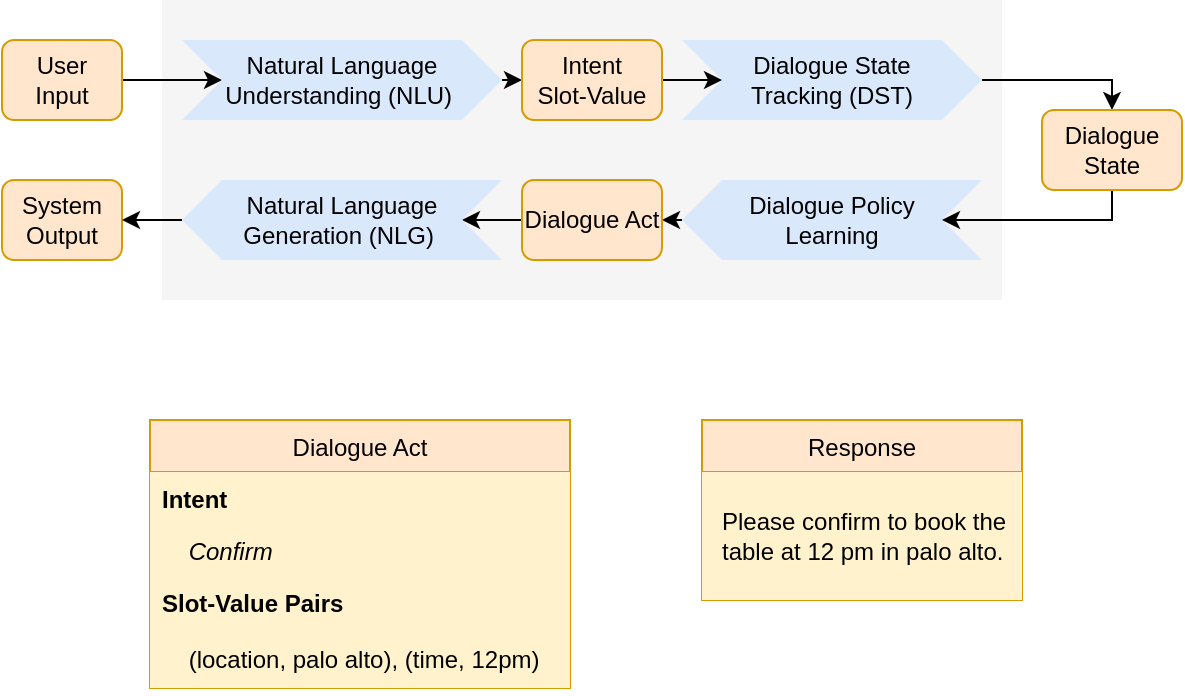 <mxfile version="14.7.2" type="google"><diagram id="C5RBs43oDa-KdzZeNtuy" name="Page-1"><mxGraphModel dx="946" dy="591" grid="1" gridSize="10" guides="1" tooltips="1" connect="1" arrows="1" fold="1" page="1" pageScale="1" pageWidth="827" pageHeight="1169" math="0" shadow="0"><root><mxCell id="WIyWlLk6GJQsqaUBKTNV-0"/><mxCell id="WIyWlLk6GJQsqaUBKTNV-1" parent="WIyWlLk6GJQsqaUBKTNV-0"/><mxCell id="9Gi07HNb7cFj8nbQGbVd-7" value="" style="rounded=0;whiteSpace=wrap;html=1;fillColor=#f5f5f5;fontColor=#333333;strokeColor=none;" vertex="1" parent="WIyWlLk6GJQsqaUBKTNV-1"><mxGeometry x="210" y="190" width="420" height="150" as="geometry"/></mxCell><mxCell id="9Gi07HNb7cFj8nbQGbVd-14" style="edgeStyle=orthogonalEdgeStyle;rounded=0;orthogonalLoop=1;jettySize=auto;html=1;exitX=1;exitY=0.5;exitDx=0;exitDy=0;" edge="1" parent="WIyWlLk6GJQsqaUBKTNV-1" source="WIyWlLk6GJQsqaUBKTNV-3" target="9Gi07HNb7cFj8nbQGbVd-0"><mxGeometry relative="1" as="geometry"/></mxCell><mxCell id="WIyWlLk6GJQsqaUBKTNV-3" value="User &lt;br&gt;Input" style="rounded=1;whiteSpace=wrap;html=1;fontSize=12;glass=0;strokeWidth=1;shadow=0;fillColor=#ffe6cc;strokeColor=#d79b00;" parent="WIyWlLk6GJQsqaUBKTNV-1" vertex="1"><mxGeometry x="130" y="210" width="60" height="40" as="geometry"/></mxCell><mxCell id="WIyWlLk6GJQsqaUBKTNV-11" value="System Output" style="rounded=1;whiteSpace=wrap;html=1;fontSize=12;glass=0;strokeWidth=1;shadow=0;fillColor=#ffe6cc;strokeColor=#d79b00;" parent="WIyWlLk6GJQsqaUBKTNV-1" vertex="1"><mxGeometry x="130" y="280" width="60" height="40" as="geometry"/></mxCell><mxCell id="9Gi07HNb7cFj8nbQGbVd-15" style="edgeStyle=orthogonalEdgeStyle;rounded=0;orthogonalLoop=1;jettySize=auto;html=1;exitX=1;exitY=0.5;exitDx=0;exitDy=0;entryX=0;entryY=0.5;entryDx=0;entryDy=0;" edge="1" parent="WIyWlLk6GJQsqaUBKTNV-1" source="9Gi07HNb7cFj8nbQGbVd-0" target="9Gi07HNb7cFj8nbQGbVd-2"><mxGeometry relative="1" as="geometry"/></mxCell><mxCell id="9Gi07HNb7cFj8nbQGbVd-0" value="Natural Language Understanding (NLU)&amp;nbsp;" style="shape=step;perimeter=stepPerimeter;whiteSpace=wrap;html=1;fixedSize=1;fillColor=#dae8fc;strokeColor=none;" vertex="1" parent="WIyWlLk6GJQsqaUBKTNV-1"><mxGeometry x="220" y="210" width="160" height="40" as="geometry"/></mxCell><mxCell id="9Gi07HNb7cFj8nbQGbVd-12" style="edgeStyle=orthogonalEdgeStyle;rounded=0;orthogonalLoop=1;jettySize=auto;html=1;exitX=1;exitY=0.5;exitDx=0;exitDy=0;entryX=0.5;entryY=0;entryDx=0;entryDy=0;" edge="1" parent="WIyWlLk6GJQsqaUBKTNV-1" source="9Gi07HNb7cFj8nbQGbVd-1" target="9Gi07HNb7cFj8nbQGbVd-10"><mxGeometry relative="1" as="geometry"><Array as="points"><mxPoint x="685" y="230"/></Array></mxGeometry></mxCell><mxCell id="9Gi07HNb7cFj8nbQGbVd-1" value="Dialogue State &lt;br&gt;Tracking (DST)" style="shape=step;perimeter=stepPerimeter;whiteSpace=wrap;html=1;fixedSize=1;fillColor=#dae8fc;strokeColor=none;" vertex="1" parent="WIyWlLk6GJQsqaUBKTNV-1"><mxGeometry x="470" y="210" width="150" height="40" as="geometry"/></mxCell><mxCell id="9Gi07HNb7cFj8nbQGbVd-16" style="edgeStyle=orthogonalEdgeStyle;rounded=0;orthogonalLoop=1;jettySize=auto;html=1;exitX=1;exitY=0.5;exitDx=0;exitDy=0;entryX=0;entryY=0.5;entryDx=0;entryDy=0;" edge="1" parent="WIyWlLk6GJQsqaUBKTNV-1" source="9Gi07HNb7cFj8nbQGbVd-2" target="9Gi07HNb7cFj8nbQGbVd-1"><mxGeometry relative="1" as="geometry"/></mxCell><mxCell id="9Gi07HNb7cFj8nbQGbVd-2" value="Intent&lt;br&gt;Slot-Value" style="rounded=1;whiteSpace=wrap;html=1;fontSize=12;glass=0;strokeWidth=1;shadow=0;fillColor=#ffe6cc;strokeColor=#d79b00;" vertex="1" parent="WIyWlLk6GJQsqaUBKTNV-1"><mxGeometry x="390" y="210" width="70" height="40" as="geometry"/></mxCell><mxCell id="9Gi07HNb7cFj8nbQGbVd-17" style="edgeStyle=orthogonalEdgeStyle;rounded=0;orthogonalLoop=1;jettySize=auto;html=1;exitX=1;exitY=0.5;exitDx=0;exitDy=0;entryX=1;entryY=0.5;entryDx=0;entryDy=0;" edge="1" parent="WIyWlLk6GJQsqaUBKTNV-1" source="9Gi07HNb7cFj8nbQGbVd-3" target="9Gi07HNb7cFj8nbQGbVd-4"><mxGeometry relative="1" as="geometry"/></mxCell><mxCell id="9Gi07HNb7cFj8nbQGbVd-3" value="Dialogue Policy &lt;br&gt;Learning" style="shape=step;perimeter=stepPerimeter;whiteSpace=wrap;html=1;fixedSize=1;direction=west;fillColor=#dae8fc;strokeColor=none;" vertex="1" parent="WIyWlLk6GJQsqaUBKTNV-1"><mxGeometry x="470" y="280" width="150" height="40" as="geometry"/></mxCell><mxCell id="9Gi07HNb7cFj8nbQGbVd-18" style="edgeStyle=orthogonalEdgeStyle;rounded=0;orthogonalLoop=1;jettySize=auto;html=1;exitX=0;exitY=0.5;exitDx=0;exitDy=0;entryX=0;entryY=0.5;entryDx=0;entryDy=0;" edge="1" parent="WIyWlLk6GJQsqaUBKTNV-1" source="9Gi07HNb7cFj8nbQGbVd-4" target="9Gi07HNb7cFj8nbQGbVd-5"><mxGeometry relative="1" as="geometry"/></mxCell><mxCell id="9Gi07HNb7cFj8nbQGbVd-4" value="Dialogue Act" style="rounded=1;whiteSpace=wrap;html=1;fontSize=12;glass=0;strokeWidth=1;shadow=0;fillColor=#ffe6cc;strokeColor=#d79b00;" vertex="1" parent="WIyWlLk6GJQsqaUBKTNV-1"><mxGeometry x="390" y="280" width="70" height="40" as="geometry"/></mxCell><mxCell id="9Gi07HNb7cFj8nbQGbVd-19" style="edgeStyle=orthogonalEdgeStyle;rounded=0;orthogonalLoop=1;jettySize=auto;html=1;exitX=1;exitY=0.5;exitDx=0;exitDy=0;entryX=1;entryY=0.5;entryDx=0;entryDy=0;" edge="1" parent="WIyWlLk6GJQsqaUBKTNV-1" source="9Gi07HNb7cFj8nbQGbVd-5" target="WIyWlLk6GJQsqaUBKTNV-11"><mxGeometry relative="1" as="geometry"/></mxCell><mxCell id="9Gi07HNb7cFj8nbQGbVd-5" value="Natural Language &lt;br&gt;Generation (NLG)&amp;nbsp;" style="shape=step;perimeter=stepPerimeter;whiteSpace=wrap;html=1;fixedSize=1;direction=west;fillColor=#dae8fc;strokeColor=none;" vertex="1" parent="WIyWlLk6GJQsqaUBKTNV-1"><mxGeometry x="220" y="280" width="160" height="40" as="geometry"/></mxCell><mxCell id="9Gi07HNb7cFj8nbQGbVd-13" style="edgeStyle=orthogonalEdgeStyle;rounded=0;orthogonalLoop=1;jettySize=auto;html=1;exitX=0.5;exitY=1;exitDx=0;exitDy=0;entryX=0;entryY=0.5;entryDx=0;entryDy=0;" edge="1" parent="WIyWlLk6GJQsqaUBKTNV-1" source="9Gi07HNb7cFj8nbQGbVd-10" target="9Gi07HNb7cFj8nbQGbVd-3"><mxGeometry relative="1" as="geometry"><Array as="points"><mxPoint x="685" y="300"/></Array></mxGeometry></mxCell><mxCell id="9Gi07HNb7cFj8nbQGbVd-10" value="Dialogue State" style="rounded=1;whiteSpace=wrap;html=1;fontSize=12;glass=0;strokeWidth=1;shadow=0;fillColor=#ffe6cc;strokeColor=#d79b00;" vertex="1" parent="WIyWlLk6GJQsqaUBKTNV-1"><mxGeometry x="650" y="245" width="70" height="40" as="geometry"/></mxCell><mxCell id="9Gi07HNb7cFj8nbQGbVd-20" value="Dialogue Act" style="swimlane;fontStyle=0;childLayout=stackLayout;horizontal=1;startSize=26;horizontalStack=0;resizeParent=1;resizeParentMax=0;resizeLast=0;collapsible=1;marginBottom=0;fillColor=#ffe6cc;strokeColor=#d79b00;" vertex="1" parent="WIyWlLk6GJQsqaUBKTNV-1"><mxGeometry x="204" y="400" width="210" height="134" as="geometry"/></mxCell><mxCell id="9Gi07HNb7cFj8nbQGbVd-21" value="Intent" style="text;fillColor=#fff2cc;align=left;verticalAlign=top;spacingLeft=4;spacingRight=4;overflow=hidden;rotatable=0;points=[[0,0.5],[1,0.5]];portConstraint=eastwest;fontStyle=1" vertex="1" parent="9Gi07HNb7cFj8nbQGbVd-20"><mxGeometry y="26" width="210" height="26" as="geometry"/></mxCell><mxCell id="9Gi07HNb7cFj8nbQGbVd-30" value="    Confirm" style="text;fillColor=#fff2cc;align=left;verticalAlign=top;spacingLeft=4;spacingRight=4;overflow=hidden;rotatable=0;points=[[0,0.5],[1,0.5]];portConstraint=eastwest;fontStyle=2" vertex="1" parent="9Gi07HNb7cFj8nbQGbVd-20"><mxGeometry y="52" width="210" height="26" as="geometry"/></mxCell><mxCell id="9Gi07HNb7cFj8nbQGbVd-23" value="Slot-Value Pairs" style="text;fillColor=#fff2cc;align=left;verticalAlign=top;spacingLeft=4;spacingRight=4;overflow=hidden;rotatable=0;points=[[0,0.5],[1,0.5]];portConstraint=eastwest;fontStyle=1" vertex="1" parent="9Gi07HNb7cFj8nbQGbVd-20"><mxGeometry y="78" width="210" height="28" as="geometry"/></mxCell><mxCell id="9Gi07HNb7cFj8nbQGbVd-28" value="    (location, palo alto), (time, 12pm)" style="text;fillColor=#fff2cc;align=left;verticalAlign=top;spacingLeft=4;spacingRight=4;overflow=hidden;rotatable=0;points=[[0,0.5],[1,0.5]];portConstraint=eastwest;" vertex="1" parent="9Gi07HNb7cFj8nbQGbVd-20"><mxGeometry y="106" width="210" height="28" as="geometry"/></mxCell><mxCell id="9Gi07HNb7cFj8nbQGbVd-31" value="Response" style="swimlane;fontStyle=0;childLayout=stackLayout;horizontal=1;startSize=26;horizontalStack=0;resizeParent=1;resizeParentMax=0;resizeLast=0;collapsible=1;marginBottom=0;fillColor=#ffe6cc;strokeColor=#d79b00;" vertex="1" parent="WIyWlLk6GJQsqaUBKTNV-1"><mxGeometry x="480" y="400" width="160" height="90" as="geometry"/></mxCell><mxCell id="9Gi07HNb7cFj8nbQGbVd-32" value="Please confirm to book the table at 12 pm in palo alto." style="text;fillColor=#fff2cc;align=left;verticalAlign=middle;spacingLeft=7;spacingRight=4;overflow=hidden;rotatable=0;points=[[0,0.5],[1,0.5]];portConstraint=eastwest;fontStyle=0;rounded=0;whiteSpace=wrap;spacingTop=0;spacing=3;" vertex="1" parent="9Gi07HNb7cFj8nbQGbVd-31"><mxGeometry y="26" width="160" height="64" as="geometry"/></mxCell></root></mxGraphModel></diagram></mxfile>